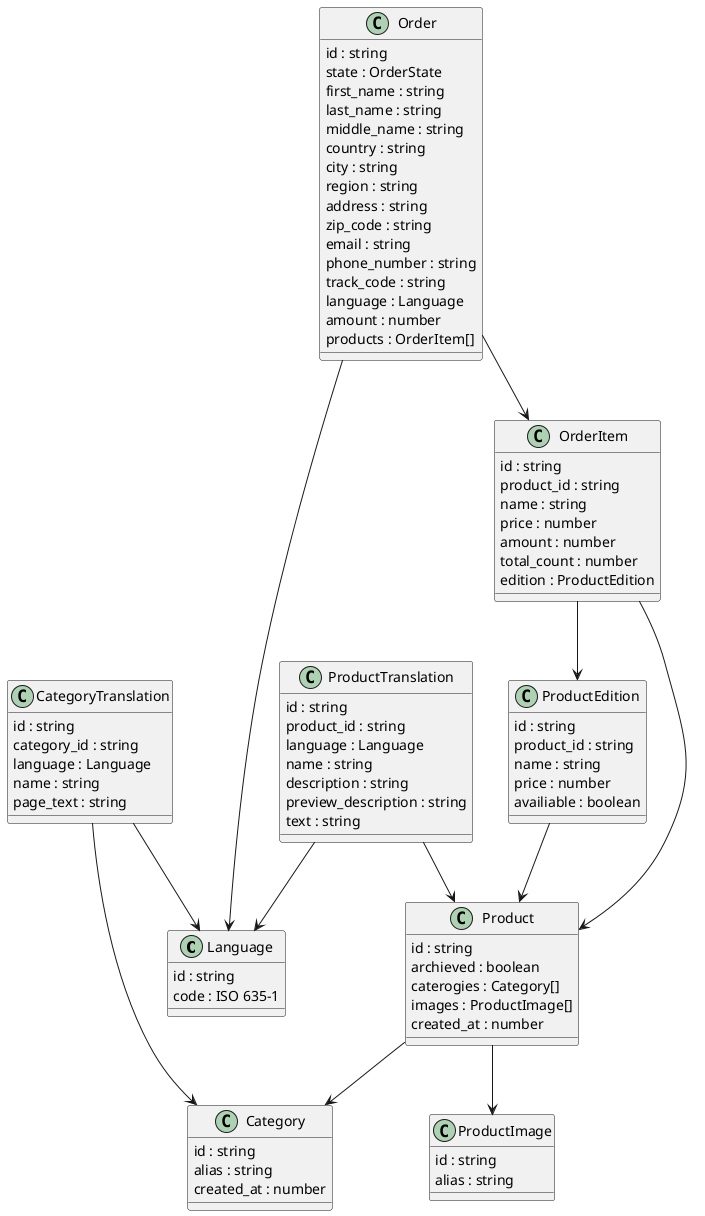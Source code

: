 @startuml models

class Language {
  id : string
  code : ISO 635-1
}

class Product {
  id : string
  archieved : boolean
  caterogies : Category[]
  images : ProductImage[]
  created_at : number
}
Product --> Category
Product --> ProductImage

class ProductTranslation {
  id : string
  product_id : string
  language : Language
  name : string
  description : string
  preview_description : string
  text : string
}
ProductTranslation --> Product
ProductTranslation --> Language

class ProductEdition {
  id : string
  product_id : string
  name : string
  price : number
  availiable : boolean
}
ProductEdition --> Product

class ProductImage {
  id : string
  alias : string
}

class Category {
  id : string
  alias : string
  created_at : number
}

class CategoryTranslation {
  id : string
  category_id : string
  language : Language
  name : string
  page_text : string
}
CategoryTranslation --> Category
CategoryTranslation --> Language

class Order {
  id : string
  state : OrderState
  first_name : string
  last_name : string
  middle_name : string
  country : string
  city : string
  region : string
  address : string
  zip_code : string
  email : string
  phone_number : string
  track_code : string
  language : Language
  amount : number
  products : OrderItem[]
}
Order --> Language
Order --> OrderItem

class OrderItem {
  id : string
  product_id : string
  name : string
  price : number
  amount : number
  total_count : number
  edition : ProductEdition
}
OrderItem --> Product
OrderItem --> ProductEdition

@enduml
